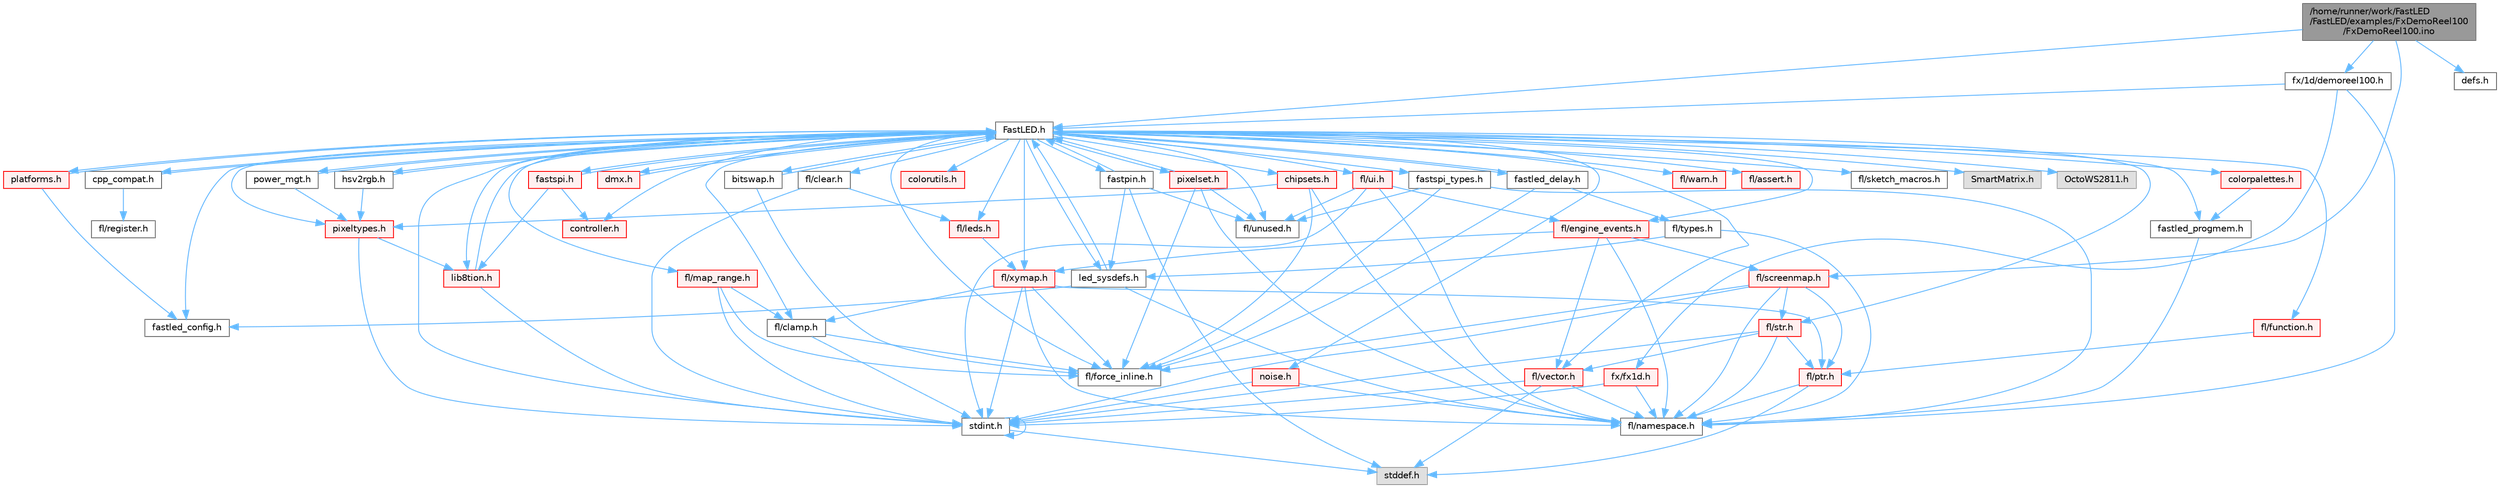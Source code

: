 digraph "/home/runner/work/FastLED/FastLED/examples/FxDemoReel100/FxDemoReel100.ino"
{
 // INTERACTIVE_SVG=YES
 // LATEX_PDF_SIZE
  bgcolor="transparent";
  edge [fontname=Helvetica,fontsize=10,labelfontname=Helvetica,labelfontsize=10];
  node [fontname=Helvetica,fontsize=10,shape=box,height=0.2,width=0.4];
  Node1 [id="Node000001",label="/home/runner/work/FastLED\l/FastLED/examples/FxDemoReel100\l/FxDemoReel100.ino",height=0.2,width=0.4,color="gray40", fillcolor="grey60", style="filled", fontcolor="black",tooltip=" "];
  Node1 -> Node2 [id="edge1_Node000001_Node000002",color="steelblue1",style="solid",tooltip=" "];
  Node2 [id="Node000002",label="FastLED.h",height=0.2,width=0.4,color="grey40", fillcolor="white", style="filled",URL="$db/d97/_fast_l_e_d_8h.html",tooltip="central include file for FastLED, defines the CFastLED class/object"];
  Node2 -> Node3 [id="edge2_Node000002_Node000003",color="steelblue1",style="solid",tooltip=" "];
  Node3 [id="Node000003",label="stdint.h",height=0.2,width=0.4,color="grey40", fillcolor="white", style="filled",URL="$df/dd8/stdint_8h.html",tooltip=" "];
  Node3 -> Node4 [id="edge3_Node000003_Node000004",color="steelblue1",style="solid",tooltip=" "];
  Node4 [id="Node000004",label="stddef.h",height=0.2,width=0.4,color="grey60", fillcolor="#E0E0E0", style="filled",tooltip=" "];
  Node3 -> Node3 [id="edge4_Node000003_Node000003",color="steelblue1",style="solid",tooltip=" "];
  Node2 -> Node5 [id="edge5_Node000002_Node000005",color="steelblue1",style="solid",tooltip=" "];
  Node5 [id="Node000005",label="SmartMatrix.h",height=0.2,width=0.4,color="grey60", fillcolor="#E0E0E0", style="filled",tooltip=" "];
  Node2 -> Node6 [id="edge6_Node000002_Node000006",color="steelblue1",style="solid",tooltip=" "];
  Node6 [id="Node000006",label="OctoWS2811.h",height=0.2,width=0.4,color="grey60", fillcolor="#E0E0E0", style="filled",tooltip=" "];
  Node2 -> Node7 [id="edge7_Node000002_Node000007",color="steelblue1",style="solid",tooltip=" "];
  Node7 [id="Node000007",label="fl/force_inline.h",height=0.2,width=0.4,color="grey40", fillcolor="white", style="filled",URL="$d4/d64/force__inline_8h.html",tooltip=" "];
  Node2 -> Node8 [id="edge8_Node000002_Node000008",color="steelblue1",style="solid",tooltip=" "];
  Node8 [id="Node000008",label="cpp_compat.h",height=0.2,width=0.4,color="grey40", fillcolor="white", style="filled",URL="$d9/d13/cpp__compat_8h.html",tooltip="Compatibility functions based on C++ version."];
  Node8 -> Node2 [id="edge9_Node000008_Node000002",color="steelblue1",style="solid",tooltip=" "];
  Node8 -> Node9 [id="edge10_Node000008_Node000009",color="steelblue1",style="solid",tooltip=" "];
  Node9 [id="Node000009",label="fl/register.h",height=0.2,width=0.4,color="grey40", fillcolor="white", style="filled",URL="$df/d80/register_8h.html",tooltip=" "];
  Node2 -> Node10 [id="edge11_Node000002_Node000010",color="steelblue1",style="solid",tooltip=" "];
  Node10 [id="Node000010",label="fastled_config.h",height=0.2,width=0.4,color="grey40", fillcolor="white", style="filled",URL="$d5/d11/fastled__config_8h.html",tooltip="Contains definitions that can be used to configure FastLED at compile time."];
  Node2 -> Node11 [id="edge12_Node000002_Node000011",color="steelblue1",style="solid",tooltip=" "];
  Node11 [id="Node000011",label="led_sysdefs.h",height=0.2,width=0.4,color="grey40", fillcolor="white", style="filled",URL="$d9/d3e/led__sysdefs_8h.html",tooltip="Determines which platform system definitions to include."];
  Node11 -> Node2 [id="edge13_Node000011_Node000002",color="steelblue1",style="solid",tooltip=" "];
  Node11 -> Node10 [id="edge14_Node000011_Node000010",color="steelblue1",style="solid",tooltip=" "];
  Node11 -> Node12 [id="edge15_Node000011_Node000012",color="steelblue1",style="solid",tooltip=" "];
  Node12 [id="Node000012",label="fl/namespace.h",height=0.2,width=0.4,color="grey40", fillcolor="white", style="filled",URL="$df/d2a/namespace_8h.html",tooltip="Implements the FastLED namespace macros."];
  Node2 -> Node13 [id="edge16_Node000002_Node000013",color="steelblue1",style="solid",tooltip=" "];
  Node13 [id="Node000013",label="fastled_delay.h",height=0.2,width=0.4,color="grey40", fillcolor="white", style="filled",URL="$d0/da8/fastled__delay_8h.html",tooltip="Utility functions and classes for managing delay cycles."];
  Node13 -> Node2 [id="edge17_Node000013_Node000002",color="steelblue1",style="solid",tooltip=" "];
  Node13 -> Node14 [id="edge18_Node000013_Node000014",color="steelblue1",style="solid",tooltip=" "];
  Node14 [id="Node000014",label="fl/types.h",height=0.2,width=0.4,color="grey40", fillcolor="white", style="filled",URL="$d7/da1/fl_2types_8h.html",tooltip=" "];
  Node14 -> Node12 [id="edge19_Node000014_Node000012",color="steelblue1",style="solid",tooltip=" "];
  Node14 -> Node11 [id="edge20_Node000014_Node000011",color="steelblue1",style="solid",tooltip=" "];
  Node13 -> Node7 [id="edge21_Node000013_Node000007",color="steelblue1",style="solid",tooltip=" "];
  Node2 -> Node15 [id="edge22_Node000002_Node000015",color="steelblue1",style="solid",tooltip=" "];
  Node15 [id="Node000015",label="bitswap.h",height=0.2,width=0.4,color="grey40", fillcolor="white", style="filled",URL="$de/ded/bitswap_8h.html",tooltip="Functions for doing a rotation of bits/bytes used by parallel output."];
  Node15 -> Node2 [id="edge23_Node000015_Node000002",color="steelblue1",style="solid",tooltip=" "];
  Node15 -> Node7 [id="edge24_Node000015_Node000007",color="steelblue1",style="solid",tooltip=" "];
  Node2 -> Node16 [id="edge25_Node000002_Node000016",color="steelblue1",style="solid",tooltip=" "];
  Node16 [id="Node000016",label="controller.h",height=0.2,width=0.4,color="red", fillcolor="#FFF0F0", style="filled",URL="$d2/dd9/controller_8h.html",tooltip="deprecated: base definitions used by led controllers for writing out led data"];
  Node2 -> Node70 [id="edge26_Node000002_Node000070",color="steelblue1",style="solid",tooltip=" "];
  Node70 [id="Node000070",label="fastpin.h",height=0.2,width=0.4,color="grey40", fillcolor="white", style="filled",URL="$db/d65/fastpin_8h.html",tooltip="Class base definitions for defining fast pin access."];
  Node70 -> Node2 [id="edge27_Node000070_Node000002",color="steelblue1",style="solid",tooltip=" "];
  Node70 -> Node11 [id="edge28_Node000070_Node000011",color="steelblue1",style="solid",tooltip=" "];
  Node70 -> Node4 [id="edge29_Node000070_Node000004",color="steelblue1",style="solid",tooltip=" "];
  Node70 -> Node37 [id="edge30_Node000070_Node000037",color="steelblue1",style="solid",tooltip=" "];
  Node37 [id="Node000037",label="fl/unused.h",height=0.2,width=0.4,color="grey40", fillcolor="white", style="filled",URL="$d8/d4b/unused_8h.html",tooltip=" "];
  Node2 -> Node71 [id="edge31_Node000002_Node000071",color="steelblue1",style="solid",tooltip=" "];
  Node71 [id="Node000071",label="fastspi_types.h",height=0.2,width=0.4,color="grey40", fillcolor="white", style="filled",URL="$d2/ddb/fastspi__types_8h.html",tooltip="Data types and constants used by SPI interfaces."];
  Node71 -> Node7 [id="edge32_Node000071_Node000007",color="steelblue1",style="solid",tooltip=" "];
  Node71 -> Node12 [id="edge33_Node000071_Node000012",color="steelblue1",style="solid",tooltip=" "];
  Node71 -> Node37 [id="edge34_Node000071_Node000037",color="steelblue1",style="solid",tooltip=" "];
  Node2 -> Node72 [id="edge35_Node000002_Node000072",color="steelblue1",style="solid",tooltip=" "];
  Node72 [id="Node000072",label="dmx.h",height=0.2,width=0.4,color="red", fillcolor="#FFF0F0", style="filled",URL="$d3/de1/dmx_8h.html",tooltip="Defines the DMX512-based LED controllers."];
  Node72 -> Node2 [id="edge36_Node000072_Node000002",color="steelblue1",style="solid",tooltip=" "];
  Node2 -> Node75 [id="edge37_Node000002_Node000075",color="steelblue1",style="solid",tooltip=" "];
  Node75 [id="Node000075",label="platforms.h",height=0.2,width=0.4,color="red", fillcolor="#FFF0F0", style="filled",URL="$da/dc9/platforms_8h.html",tooltip="Determines which platforms headers to include."];
  Node75 -> Node2 [id="edge38_Node000075_Node000002",color="steelblue1",style="solid",tooltip=" "];
  Node75 -> Node10 [id="edge39_Node000075_Node000010",color="steelblue1",style="solid",tooltip=" "];
  Node2 -> Node77 [id="edge40_Node000002_Node000077",color="steelblue1",style="solid",tooltip=" "];
  Node77 [id="Node000077",label="fastled_progmem.h",height=0.2,width=0.4,color="grey40", fillcolor="white", style="filled",URL="$df/dab/fastled__progmem_8h.html",tooltip="Wrapper definitions to allow seamless use of PROGMEM in environments that have it."];
  Node77 -> Node12 [id="edge41_Node000077_Node000012",color="steelblue1",style="solid",tooltip=" "];
  Node2 -> Node19 [id="edge42_Node000002_Node000019",color="steelblue1",style="solid",tooltip=" "];
  Node19 [id="Node000019",label="lib8tion.h",height=0.2,width=0.4,color="red", fillcolor="#FFF0F0", style="filled",URL="$df/da5/lib8tion_8h.html",tooltip="Fast, efficient 8-bit math functions specifically designed for high-performance LED programming."];
  Node19 -> Node2 [id="edge43_Node000019_Node000002",color="steelblue1",style="solid",tooltip=" "];
  Node19 -> Node3 [id="edge44_Node000019_Node000003",color="steelblue1",style="solid",tooltip=" "];
  Node2 -> Node18 [id="edge45_Node000002_Node000018",color="steelblue1",style="solid",tooltip=" "];
  Node18 [id="Node000018",label="pixeltypes.h",height=0.2,width=0.4,color="red", fillcolor="#FFF0F0", style="filled",URL="$d2/dba/pixeltypes_8h.html",tooltip="Includes defintions for RGB and HSV pixels."];
  Node18 -> Node3 [id="edge46_Node000018_Node000003",color="steelblue1",style="solid",tooltip=" "];
  Node18 -> Node19 [id="edge47_Node000018_Node000019",color="steelblue1",style="solid",tooltip=" "];
  Node2 -> Node78 [id="edge48_Node000002_Node000078",color="steelblue1",style="solid",tooltip=" "];
  Node78 [id="Node000078",label="hsv2rgb.h",height=0.2,width=0.4,color="grey40", fillcolor="white", style="filled",URL="$de/d9a/hsv2rgb_8h.html",tooltip="Functions to convert from the HSV colorspace to the RGB colorspace."];
  Node78 -> Node2 [id="edge49_Node000078_Node000002",color="steelblue1",style="solid",tooltip=" "];
  Node78 -> Node18 [id="edge50_Node000078_Node000018",color="steelblue1",style="solid",tooltip=" "];
  Node2 -> Node79 [id="edge51_Node000002_Node000079",color="steelblue1",style="solid",tooltip=" "];
  Node79 [id="Node000079",label="colorutils.h",height=0.2,width=0.4,color="red", fillcolor="#FFF0F0", style="filled",URL="$d1/dfb/colorutils_8h.html",tooltip=" "];
  Node2 -> Node84 [id="edge52_Node000002_Node000084",color="steelblue1",style="solid",tooltip=" "];
  Node84 [id="Node000084",label="pixelset.h",height=0.2,width=0.4,color="red", fillcolor="#FFF0F0", style="filled",URL="$d4/d46/pixelset_8h.html",tooltip="Declares classes for managing logical groups of LEDs."];
  Node84 -> Node7 [id="edge53_Node000084_Node000007",color="steelblue1",style="solid",tooltip=" "];
  Node84 -> Node12 [id="edge54_Node000084_Node000012",color="steelblue1",style="solid",tooltip=" "];
  Node84 -> Node37 [id="edge55_Node000084_Node000037",color="steelblue1",style="solid",tooltip=" "];
  Node84 -> Node2 [id="edge56_Node000084_Node000002",color="steelblue1",style="solid",tooltip=" "];
  Node2 -> Node85 [id="edge57_Node000002_Node000085",color="steelblue1",style="solid",tooltip=" "];
  Node85 [id="Node000085",label="colorpalettes.h",height=0.2,width=0.4,color="red", fillcolor="#FFF0F0", style="filled",URL="$dc/dcc/colorpalettes_8h.html",tooltip="Declarations for the predefined color palettes supplied by FastLED."];
  Node85 -> Node77 [id="edge58_Node000085_Node000077",color="steelblue1",style="solid",tooltip=" "];
  Node2 -> Node86 [id="edge59_Node000002_Node000086",color="steelblue1",style="solid",tooltip=" "];
  Node86 [id="Node000086",label="noise.h",height=0.2,width=0.4,color="red", fillcolor="#FFF0F0", style="filled",URL="$d1/d31/noise_8h.html",tooltip="Functions to generate and fill arrays with noise."];
  Node86 -> Node3 [id="edge60_Node000086_Node000003",color="steelblue1",style="solid",tooltip=" "];
  Node86 -> Node12 [id="edge61_Node000086_Node000012",color="steelblue1",style="solid",tooltip=" "];
  Node2 -> Node87 [id="edge62_Node000002_Node000087",color="steelblue1",style="solid",tooltip=" "];
  Node87 [id="Node000087",label="power_mgt.h",height=0.2,width=0.4,color="grey40", fillcolor="white", style="filled",URL="$dc/d5b/power__mgt_8h.html",tooltip="Functions to limit the power used by FastLED."];
  Node87 -> Node2 [id="edge63_Node000087_Node000002",color="steelblue1",style="solid",tooltip=" "];
  Node87 -> Node18 [id="edge64_Node000087_Node000018",color="steelblue1",style="solid",tooltip=" "];
  Node2 -> Node88 [id="edge65_Node000002_Node000088",color="steelblue1",style="solid",tooltip=" "];
  Node88 [id="Node000088",label="fastspi.h",height=0.2,width=0.4,color="red", fillcolor="#FFF0F0", style="filled",URL="$d6/ddc/fastspi_8h.html",tooltip="Serial peripheral interface (SPI) definitions per platform."];
  Node88 -> Node2 [id="edge66_Node000088_Node000002",color="steelblue1",style="solid",tooltip=" "];
  Node88 -> Node16 [id="edge67_Node000088_Node000016",color="steelblue1",style="solid",tooltip=" "];
  Node88 -> Node19 [id="edge68_Node000088_Node000019",color="steelblue1",style="solid",tooltip=" "];
  Node2 -> Node90 [id="edge69_Node000002_Node000090",color="steelblue1",style="solid",tooltip=" "];
  Node90 [id="Node000090",label="chipsets.h",height=0.2,width=0.4,color="red", fillcolor="#FFF0F0", style="filled",URL="$db/d66/chipsets_8h.html",tooltip="Contains the bulk of the definitions for the various LED chipsets supported."];
  Node90 -> Node18 [id="edge70_Node000090_Node000018",color="steelblue1",style="solid",tooltip=" "];
  Node90 -> Node7 [id="edge71_Node000090_Node000007",color="steelblue1",style="solid",tooltip=" "];
  Node90 -> Node12 [id="edge72_Node000090_Node000012",color="steelblue1",style="solid",tooltip=" "];
  Node2 -> Node59 [id="edge73_Node000002_Node000059",color="steelblue1",style="solid",tooltip=" "];
  Node59 [id="Node000059",label="fl/engine_events.h",height=0.2,width=0.4,color="red", fillcolor="#FFF0F0", style="filled",URL="$db/dc0/engine__events_8h.html",tooltip=" "];
  Node59 -> Node12 [id="edge74_Node000059_Node000012",color="steelblue1",style="solid",tooltip=" "];
  Node59 -> Node60 [id="edge75_Node000059_Node000060",color="steelblue1",style="solid",tooltip=" "];
  Node60 [id="Node000060",label="fl/screenmap.h",height=0.2,width=0.4,color="red", fillcolor="#FFF0F0", style="filled",URL="$d7/d97/screenmap_8h.html",tooltip=" "];
  Node60 -> Node3 [id="edge76_Node000060_Node000003",color="steelblue1",style="solid",tooltip=" "];
  Node60 -> Node7 [id="edge77_Node000060_Node000007",color="steelblue1",style="solid",tooltip=" "];
  Node60 -> Node31 [id="edge78_Node000060_Node000031",color="steelblue1",style="solid",tooltip=" "];
  Node31 [id="Node000031",label="fl/ptr.h",height=0.2,width=0.4,color="red", fillcolor="#FFF0F0", style="filled",URL="$dd/d98/ptr_8h.html",tooltip=" "];
  Node31 -> Node4 [id="edge79_Node000031_Node000004",color="steelblue1",style="solid",tooltip=" "];
  Node31 -> Node12 [id="edge80_Node000031_Node000012",color="steelblue1",style="solid",tooltip=" "];
  Node60 -> Node12 [id="edge81_Node000060_Node000012",color="steelblue1",style="solid",tooltip=" "];
  Node60 -> Node25 [id="edge82_Node000060_Node000025",color="steelblue1",style="solid",tooltip=" "];
  Node25 [id="Node000025",label="fl/str.h",height=0.2,width=0.4,color="red", fillcolor="#FFF0F0", style="filled",URL="$d1/d93/str_8h.html",tooltip=" "];
  Node25 -> Node3 [id="edge83_Node000025_Node000003",color="steelblue1",style="solid",tooltip=" "];
  Node25 -> Node12 [id="edge84_Node000025_Node000012",color="steelblue1",style="solid",tooltip=" "];
  Node25 -> Node31 [id="edge85_Node000025_Node000031",color="steelblue1",style="solid",tooltip=" "];
  Node25 -> Node40 [id="edge86_Node000025_Node000040",color="steelblue1",style="solid",tooltip=" "];
  Node40 [id="Node000040",label="fl/vector.h",height=0.2,width=0.4,color="red", fillcolor="#FFF0F0", style="filled",URL="$d6/d68/vector_8h.html",tooltip=" "];
  Node40 -> Node4 [id="edge87_Node000040_Node000004",color="steelblue1",style="solid",tooltip=" "];
  Node40 -> Node3 [id="edge88_Node000040_Node000003",color="steelblue1",style="solid",tooltip=" "];
  Node40 -> Node12 [id="edge89_Node000040_Node000012",color="steelblue1",style="solid",tooltip=" "];
  Node59 -> Node40 [id="edge90_Node000059_Node000040",color="steelblue1",style="solid",tooltip=" "];
  Node59 -> Node67 [id="edge91_Node000059_Node000067",color="steelblue1",style="solid",tooltip=" "];
  Node67 [id="Node000067",label="fl/xymap.h",height=0.2,width=0.4,color="red", fillcolor="#FFF0F0", style="filled",URL="$da/d61/xymap_8h.html",tooltip=" "];
  Node67 -> Node3 [id="edge92_Node000067_Node000003",color="steelblue1",style="solid",tooltip=" "];
  Node67 -> Node28 [id="edge93_Node000067_Node000028",color="steelblue1",style="solid",tooltip=" "];
  Node28 [id="Node000028",label="fl/clamp.h",height=0.2,width=0.4,color="grey40", fillcolor="white", style="filled",URL="$d6/dd3/clamp_8h.html",tooltip=" "];
  Node28 -> Node3 [id="edge94_Node000028_Node000003",color="steelblue1",style="solid",tooltip=" "];
  Node28 -> Node7 [id="edge95_Node000028_Node000007",color="steelblue1",style="solid",tooltip=" "];
  Node67 -> Node7 [id="edge96_Node000067_Node000007",color="steelblue1",style="solid",tooltip=" "];
  Node67 -> Node12 [id="edge97_Node000067_Node000012",color="steelblue1",style="solid",tooltip=" "];
  Node67 -> Node31 [id="edge98_Node000067_Node000031",color="steelblue1",style="solid",tooltip=" "];
  Node2 -> Node91 [id="edge99_Node000002_Node000091",color="steelblue1",style="solid",tooltip=" "];
  Node91 [id="Node000091",label="fl/leds.h",height=0.2,width=0.4,color="red", fillcolor="#FFF0F0", style="filled",URL="$da/d78/leds_8h.html",tooltip=" "];
  Node91 -> Node67 [id="edge100_Node000091_Node000067",color="steelblue1",style="solid",tooltip=" "];
  Node2 -> Node25 [id="edge101_Node000002_Node000025",color="steelblue1",style="solid",tooltip=" "];
  Node2 -> Node67 [id="edge102_Node000002_Node000067",color="steelblue1",style="solid",tooltip=" "];
  Node2 -> Node28 [id="edge103_Node000002_Node000028",color="steelblue1",style="solid",tooltip=" "];
  Node2 -> Node29 [id="edge104_Node000002_Node000029",color="steelblue1",style="solid",tooltip=" "];
  Node29 [id="Node000029",label="fl/map_range.h",height=0.2,width=0.4,color="red", fillcolor="#FFF0F0", style="filled",URL="$d1/d47/map__range_8h.html",tooltip=" "];
  Node29 -> Node3 [id="edge105_Node000029_Node000003",color="steelblue1",style="solid",tooltip=" "];
  Node29 -> Node28 [id="edge106_Node000029_Node000028",color="steelblue1",style="solid",tooltip=" "];
  Node29 -> Node7 [id="edge107_Node000029_Node000007",color="steelblue1",style="solid",tooltip=" "];
  Node2 -> Node92 [id="edge108_Node000002_Node000092",color="steelblue1",style="solid",tooltip=" "];
  Node92 [id="Node000092",label="fl/warn.h",height=0.2,width=0.4,color="red", fillcolor="#FFF0F0", style="filled",URL="$de/d77/warn_8h.html",tooltip=" "];
  Node2 -> Node63 [id="edge109_Node000002_Node000063",color="steelblue1",style="solid",tooltip=" "];
  Node63 [id="Node000063",label="fl/assert.h",height=0.2,width=0.4,color="red", fillcolor="#FFF0F0", style="filled",URL="$dc/da7/assert_8h.html",tooltip=" "];
  Node2 -> Node37 [id="edge110_Node000002_Node000037",color="steelblue1",style="solid",tooltip=" "];
  Node2 -> Node40 [id="edge111_Node000002_Node000040",color="steelblue1",style="solid",tooltip=" "];
  Node2 -> Node95 [id="edge112_Node000002_Node000095",color="steelblue1",style="solid",tooltip=" "];
  Node95 [id="Node000095",label="fl/function.h",height=0.2,width=0.4,color="red", fillcolor="#FFF0F0", style="filled",URL="$dd/d67/function_8h.html",tooltip=" "];
  Node95 -> Node31 [id="edge113_Node000095_Node000031",color="steelblue1",style="solid",tooltip=" "];
  Node2 -> Node96 [id="edge114_Node000002_Node000096",color="steelblue1",style="solid",tooltip=" "];
  Node96 [id="Node000096",label="fl/clear.h",height=0.2,width=0.4,color="grey40", fillcolor="white", style="filled",URL="$df/db0/clear_8h.html",tooltip=" "];
  Node96 -> Node91 [id="edge115_Node000096_Node000091",color="steelblue1",style="solid",tooltip=" "];
  Node96 -> Node3 [id="edge116_Node000096_Node000003",color="steelblue1",style="solid",tooltip=" "];
  Node2 -> Node97 [id="edge117_Node000002_Node000097",color="steelblue1",style="solid",tooltip=" "];
  Node97 [id="Node000097",label="fl/ui.h",height=0.2,width=0.4,color="red", fillcolor="#FFF0F0", style="filled",URL="$d9/d3b/ui_8h.html",tooltip=" "];
  Node97 -> Node3 [id="edge118_Node000097_Node000003",color="steelblue1",style="solid",tooltip=" "];
  Node97 -> Node59 [id="edge119_Node000097_Node000059",color="steelblue1",style="solid",tooltip=" "];
  Node97 -> Node12 [id="edge120_Node000097_Node000012",color="steelblue1",style="solid",tooltip=" "];
  Node97 -> Node37 [id="edge121_Node000097_Node000037",color="steelblue1",style="solid",tooltip=" "];
  Node2 -> Node106 [id="edge122_Node000002_Node000106",color="steelblue1",style="solid",tooltip=" "];
  Node106 [id="Node000106",label="fl/sketch_macros.h",height=0.2,width=0.4,color="grey40", fillcolor="white", style="filled",URL="$d1/dbc/sketch__macros_8h.html",tooltip=" "];
  Node1 -> Node107 [id="edge123_Node000001_Node000107",color="steelblue1",style="solid",tooltip=" "];
  Node107 [id="Node000107",label="fx/1d/demoreel100.h",height=0.2,width=0.4,color="grey40", fillcolor="white", style="filled",URL="$d4/dc0/demoreel100_8h.html",tooltip=" "];
  Node107 -> Node2 [id="edge124_Node000107_Node000002",color="steelblue1",style="solid",tooltip=" "];
  Node107 -> Node12 [id="edge125_Node000107_Node000012",color="steelblue1",style="solid",tooltip=" "];
  Node107 -> Node108 [id="edge126_Node000107_Node000108",color="steelblue1",style="solid",tooltip=" "];
  Node108 [id="Node000108",label="fx/fx1d.h",height=0.2,width=0.4,color="red", fillcolor="#FFF0F0", style="filled",URL="$da/d81/fx1d_8h.html",tooltip=" "];
  Node108 -> Node3 [id="edge127_Node000108_Node000003",color="steelblue1",style="solid",tooltip=" "];
  Node108 -> Node12 [id="edge128_Node000108_Node000012",color="steelblue1",style="solid",tooltip=" "];
  Node1 -> Node60 [id="edge129_Node000001_Node000060",color="steelblue1",style="solid",tooltip=" "];
  Node1 -> Node112 [id="edge130_Node000001_Node000112",color="steelblue1",style="solid",tooltip=" "];
  Node112 [id="Node000112",label="defs.h",height=0.2,width=0.4,color="grey40", fillcolor="white", style="filled",URL="$d2/d39/_fx_demo_reel100_2defs_8h.html",tooltip=" "];
}
